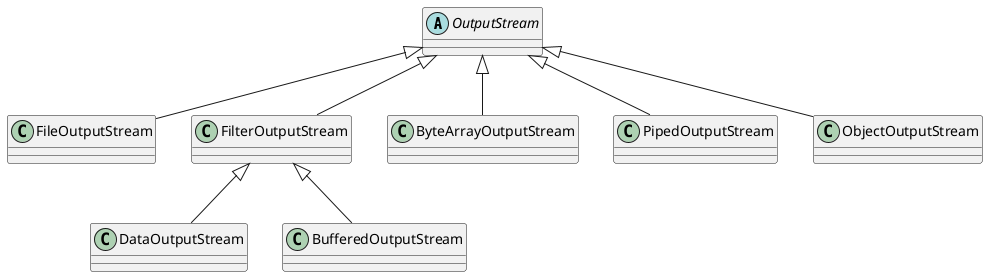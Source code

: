 @startuml
abstract class OutputStream{

}
OutputStream <|-- FileOutputStream
OutputStream <|-- FilterOutputStream
FilterOutputStream <|-- DataOutputStream
FilterOutputStream <|-- BufferedOutputStream
OutputStream <|-- ByteArrayOutputStream
OutputStream <|-- PipedOutputStream
OutputStream <|-- ObjectOutputStream
@enduml